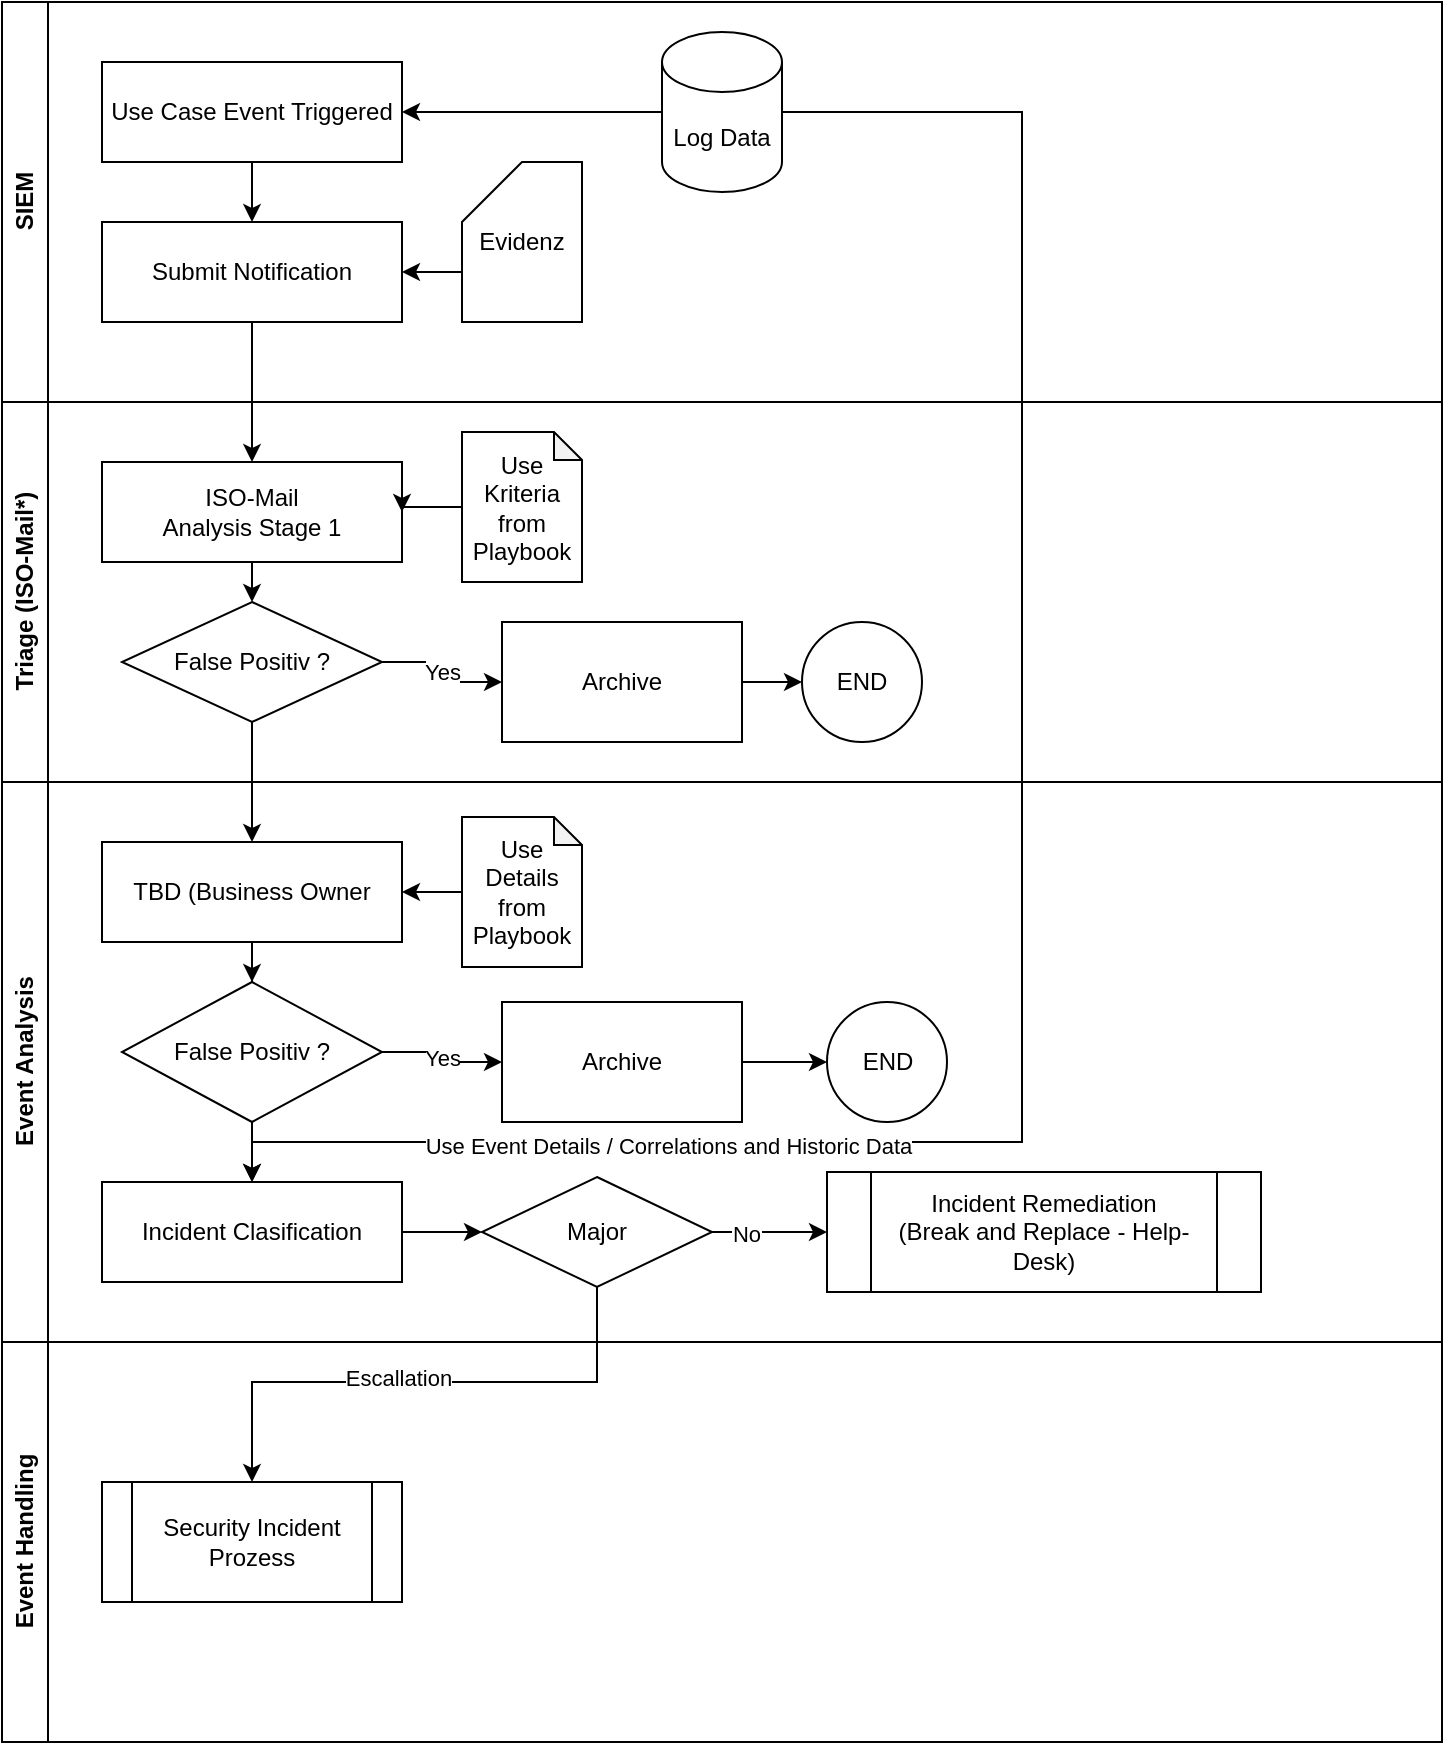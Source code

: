 <mxfile version="24.2.3" type="github">
  <diagram name="Page-1" id="40F3xFOu8TMAzaKEJhBd">
    <mxGraphModel dx="770" dy="502" grid="1" gridSize="10" guides="1" tooltips="1" connect="1" arrows="1" fold="1" page="1" pageScale="1" pageWidth="850" pageHeight="1100" math="0" shadow="0">
      <root>
        <mxCell id="0" />
        <mxCell id="1" parent="0" />
        <mxCell id="MS9MhjEfk2jpSJ9V4XVU-1" value="SIEM" style="swimlane;horizontal=0;whiteSpace=wrap;html=1;" vertex="1" parent="1">
          <mxGeometry x="40" y="80" width="720" height="200" as="geometry" />
        </mxCell>
        <mxCell id="MS9MhjEfk2jpSJ9V4XVU-2" value="Triage (ISO-Mail*)" style="swimlane;horizontal=0;whiteSpace=wrap;html=1;" vertex="1" parent="MS9MhjEfk2jpSJ9V4XVU-1">
          <mxGeometry y="200" width="720" height="190" as="geometry" />
        </mxCell>
        <mxCell id="MS9MhjEfk2jpSJ9V4XVU-17" style="edgeStyle=orthogonalEdgeStyle;rounded=0;orthogonalLoop=1;jettySize=auto;html=1;exitX=0.5;exitY=1;exitDx=0;exitDy=0;entryX=0.5;entryY=0;entryDx=0;entryDy=0;" edge="1" parent="MS9MhjEfk2jpSJ9V4XVU-2" source="MS9MhjEfk2jpSJ9V4XVU-7" target="MS9MhjEfk2jpSJ9V4XVU-12">
          <mxGeometry relative="1" as="geometry" />
        </mxCell>
        <mxCell id="MS9MhjEfk2jpSJ9V4XVU-7" value="ISO-Mail&lt;div&gt;Analysis Stage 1&lt;/div&gt;" style="rounded=0;whiteSpace=wrap;html=1;" vertex="1" parent="MS9MhjEfk2jpSJ9V4XVU-2">
          <mxGeometry x="50" y="30" width="150" height="50" as="geometry" />
        </mxCell>
        <mxCell id="MS9MhjEfk2jpSJ9V4XVU-18" value="Yes" style="edgeStyle=orthogonalEdgeStyle;rounded=0;orthogonalLoop=1;jettySize=auto;html=1;exitX=1;exitY=0.5;exitDx=0;exitDy=0;entryX=0;entryY=0.5;entryDx=0;entryDy=0;" edge="1" parent="MS9MhjEfk2jpSJ9V4XVU-2" source="MS9MhjEfk2jpSJ9V4XVU-12" target="MS9MhjEfk2jpSJ9V4XVU-13">
          <mxGeometry relative="1" as="geometry" />
        </mxCell>
        <mxCell id="MS9MhjEfk2jpSJ9V4XVU-12" value="False Positiv ?" style="rhombus;whiteSpace=wrap;html=1;" vertex="1" parent="MS9MhjEfk2jpSJ9V4XVU-2">
          <mxGeometry x="60" y="100" width="130" height="60" as="geometry" />
        </mxCell>
        <mxCell id="MS9MhjEfk2jpSJ9V4XVU-19" style="edgeStyle=orthogonalEdgeStyle;rounded=0;orthogonalLoop=1;jettySize=auto;html=1;exitX=1;exitY=0.5;exitDx=0;exitDy=0;entryX=0;entryY=0.5;entryDx=0;entryDy=0;" edge="1" parent="MS9MhjEfk2jpSJ9V4XVU-2" source="MS9MhjEfk2jpSJ9V4XVU-13" target="MS9MhjEfk2jpSJ9V4XVU-14">
          <mxGeometry relative="1" as="geometry" />
        </mxCell>
        <mxCell id="MS9MhjEfk2jpSJ9V4XVU-13" value="Archive" style="rounded=0;whiteSpace=wrap;html=1;" vertex="1" parent="MS9MhjEfk2jpSJ9V4XVU-2">
          <mxGeometry x="250" y="110" width="120" height="60" as="geometry" />
        </mxCell>
        <mxCell id="MS9MhjEfk2jpSJ9V4XVU-14" value="END" style="ellipse;whiteSpace=wrap;html=1;aspect=fixed;" vertex="1" parent="MS9MhjEfk2jpSJ9V4XVU-2">
          <mxGeometry x="400" y="110" width="60" height="60" as="geometry" />
        </mxCell>
        <mxCell id="MS9MhjEfk2jpSJ9V4XVU-27" style="edgeStyle=orthogonalEdgeStyle;rounded=0;orthogonalLoop=1;jettySize=auto;html=1;exitX=0;exitY=0.5;exitDx=0;exitDy=0;exitPerimeter=0;entryX=1;entryY=0.5;entryDx=0;entryDy=0;" edge="1" parent="MS9MhjEfk2jpSJ9V4XVU-2" source="MS9MhjEfk2jpSJ9V4XVU-25" target="MS9MhjEfk2jpSJ9V4XVU-7">
          <mxGeometry relative="1" as="geometry" />
        </mxCell>
        <mxCell id="MS9MhjEfk2jpSJ9V4XVU-25" value="Use Kriteria from Playbook" style="shape=note;whiteSpace=wrap;html=1;backgroundOutline=1;darkOpacity=0.05;size=14;" vertex="1" parent="MS9MhjEfk2jpSJ9V4XVU-2">
          <mxGeometry x="230" y="15" width="60" height="75" as="geometry" />
        </mxCell>
        <mxCell id="MS9MhjEfk2jpSJ9V4XVU-11" style="edgeStyle=orthogonalEdgeStyle;rounded=0;orthogonalLoop=1;jettySize=auto;html=1;exitX=0.5;exitY=1;exitDx=0;exitDy=0;entryX=0.5;entryY=0;entryDx=0;entryDy=0;" edge="1" parent="MS9MhjEfk2jpSJ9V4XVU-1" source="MS9MhjEfk2jpSJ9V4XVU-8" target="MS9MhjEfk2jpSJ9V4XVU-9">
          <mxGeometry relative="1" as="geometry" />
        </mxCell>
        <mxCell id="MS9MhjEfk2jpSJ9V4XVU-8" value="Use Case Event Triggered" style="rounded=0;whiteSpace=wrap;html=1;" vertex="1" parent="MS9MhjEfk2jpSJ9V4XVU-1">
          <mxGeometry x="50" y="30" width="150" height="50" as="geometry" />
        </mxCell>
        <mxCell id="MS9MhjEfk2jpSJ9V4XVU-16" style="edgeStyle=orthogonalEdgeStyle;rounded=0;orthogonalLoop=1;jettySize=auto;html=1;exitX=0.5;exitY=1;exitDx=0;exitDy=0;entryX=0.5;entryY=0;entryDx=0;entryDy=0;" edge="1" parent="MS9MhjEfk2jpSJ9V4XVU-1" source="MS9MhjEfk2jpSJ9V4XVU-9" target="MS9MhjEfk2jpSJ9V4XVU-7">
          <mxGeometry relative="1" as="geometry" />
        </mxCell>
        <mxCell id="MS9MhjEfk2jpSJ9V4XVU-9" value="Submit Notification" style="rounded=0;whiteSpace=wrap;html=1;" vertex="1" parent="MS9MhjEfk2jpSJ9V4XVU-1">
          <mxGeometry x="50" y="110" width="150" height="50" as="geometry" />
        </mxCell>
        <mxCell id="MS9MhjEfk2jpSJ9V4XVU-23" style="edgeStyle=orthogonalEdgeStyle;rounded=0;orthogonalLoop=1;jettySize=auto;html=1;exitX=0;exitY=0;exitDx=0;exitDy=55;exitPerimeter=0;entryX=1;entryY=0.5;entryDx=0;entryDy=0;" edge="1" parent="MS9MhjEfk2jpSJ9V4XVU-1" source="MS9MhjEfk2jpSJ9V4XVU-22" target="MS9MhjEfk2jpSJ9V4XVU-9">
          <mxGeometry relative="1" as="geometry" />
        </mxCell>
        <mxCell id="MS9MhjEfk2jpSJ9V4XVU-22" value="Evidenz" style="shape=card;whiteSpace=wrap;html=1;" vertex="1" parent="MS9MhjEfk2jpSJ9V4XVU-1">
          <mxGeometry x="230" y="80" width="60" height="80" as="geometry" />
        </mxCell>
        <mxCell id="MS9MhjEfk2jpSJ9V4XVU-35" style="edgeStyle=orthogonalEdgeStyle;rounded=0;orthogonalLoop=1;jettySize=auto;html=1;exitX=0;exitY=0.5;exitDx=0;exitDy=0;exitPerimeter=0;entryX=1;entryY=0.5;entryDx=0;entryDy=0;" edge="1" parent="MS9MhjEfk2jpSJ9V4XVU-1" source="MS9MhjEfk2jpSJ9V4XVU-34" target="MS9MhjEfk2jpSJ9V4XVU-8">
          <mxGeometry relative="1" as="geometry" />
        </mxCell>
        <mxCell id="MS9MhjEfk2jpSJ9V4XVU-34" value="Log Data" style="shape=cylinder3;whiteSpace=wrap;html=1;boundedLbl=1;backgroundOutline=1;size=15;" vertex="1" parent="MS9MhjEfk2jpSJ9V4XVU-1">
          <mxGeometry x="330" y="15" width="60" height="80" as="geometry" />
        </mxCell>
        <mxCell id="MS9MhjEfk2jpSJ9V4XVU-5" value="Event Analysis" style="swimlane;horizontal=0;whiteSpace=wrap;html=1;" vertex="1" parent="1">
          <mxGeometry x="40" y="470" width="720" height="280" as="geometry" />
        </mxCell>
        <mxCell id="MS9MhjEfk2jpSJ9V4XVU-6" value="Event Handling" style="swimlane;horizontal=0;whiteSpace=wrap;html=1;" vertex="1" parent="MS9MhjEfk2jpSJ9V4XVU-5">
          <mxGeometry y="280" width="720" height="200" as="geometry" />
        </mxCell>
        <mxCell id="MS9MhjEfk2jpSJ9V4XVU-54" value="Security Incident&lt;br&gt;Prozess" style="shape=process;whiteSpace=wrap;html=1;backgroundOutline=1;" vertex="1" parent="MS9MhjEfk2jpSJ9V4XVU-6">
          <mxGeometry x="50" y="70" width="150" height="60" as="geometry" />
        </mxCell>
        <mxCell id="MS9MhjEfk2jpSJ9V4XVU-36" style="edgeStyle=orthogonalEdgeStyle;rounded=0;orthogonalLoop=1;jettySize=auto;html=1;exitX=0.5;exitY=1;exitDx=0;exitDy=0;" edge="1" parent="MS9MhjEfk2jpSJ9V4XVU-5" source="MS9MhjEfk2jpSJ9V4XVU-20" target="MS9MhjEfk2jpSJ9V4XVU-31">
          <mxGeometry relative="1" as="geometry" />
        </mxCell>
        <mxCell id="MS9MhjEfk2jpSJ9V4XVU-20" value="TBD (Business Owner" style="rounded=0;whiteSpace=wrap;html=1;" vertex="1" parent="MS9MhjEfk2jpSJ9V4XVU-5">
          <mxGeometry x="50" y="30" width="150" height="50" as="geometry" />
        </mxCell>
        <mxCell id="MS9MhjEfk2jpSJ9V4XVU-28" style="edgeStyle=orthogonalEdgeStyle;rounded=0;orthogonalLoop=1;jettySize=auto;html=1;exitX=0;exitY=0.5;exitDx=0;exitDy=0;exitPerimeter=0;entryX=1;entryY=0.5;entryDx=0;entryDy=0;" edge="1" parent="MS9MhjEfk2jpSJ9V4XVU-5" source="MS9MhjEfk2jpSJ9V4XVU-26" target="MS9MhjEfk2jpSJ9V4XVU-20">
          <mxGeometry relative="1" as="geometry" />
        </mxCell>
        <mxCell id="MS9MhjEfk2jpSJ9V4XVU-26" value="Use Details from Playbook" style="shape=note;whiteSpace=wrap;html=1;backgroundOutline=1;darkOpacity=0.05;size=14;" vertex="1" parent="MS9MhjEfk2jpSJ9V4XVU-5">
          <mxGeometry x="230" y="17.5" width="60" height="75" as="geometry" />
        </mxCell>
        <mxCell id="MS9MhjEfk2jpSJ9V4XVU-30" value="Yes" style="edgeStyle=orthogonalEdgeStyle;rounded=0;orthogonalLoop=1;jettySize=auto;html=1;exitX=1;exitY=0.5;exitDx=0;exitDy=0;entryX=0;entryY=0.5;entryDx=0;entryDy=0;" edge="1" parent="MS9MhjEfk2jpSJ9V4XVU-5" source="MS9MhjEfk2jpSJ9V4XVU-31" target="MS9MhjEfk2jpSJ9V4XVU-32">
          <mxGeometry relative="1" as="geometry" />
        </mxCell>
        <mxCell id="MS9MhjEfk2jpSJ9V4XVU-40" style="edgeStyle=orthogonalEdgeStyle;rounded=0;orthogonalLoop=1;jettySize=auto;html=1;exitX=0.5;exitY=1;exitDx=0;exitDy=0;entryX=0.5;entryY=0;entryDx=0;entryDy=0;" edge="1" parent="MS9MhjEfk2jpSJ9V4XVU-5" source="MS9MhjEfk2jpSJ9V4XVU-31" target="MS9MhjEfk2jpSJ9V4XVU-38">
          <mxGeometry relative="1" as="geometry" />
        </mxCell>
        <mxCell id="MS9MhjEfk2jpSJ9V4XVU-31" value="False Positiv ?" style="rhombus;whiteSpace=wrap;html=1;" vertex="1" parent="MS9MhjEfk2jpSJ9V4XVU-5">
          <mxGeometry x="60" y="100" width="130" height="70" as="geometry" />
        </mxCell>
        <mxCell id="MS9MhjEfk2jpSJ9V4XVU-37" style="edgeStyle=orthogonalEdgeStyle;rounded=0;orthogonalLoop=1;jettySize=auto;html=1;exitX=1;exitY=0.5;exitDx=0;exitDy=0;entryX=0;entryY=0.5;entryDx=0;entryDy=0;" edge="1" parent="MS9MhjEfk2jpSJ9V4XVU-5" source="MS9MhjEfk2jpSJ9V4XVU-32" target="MS9MhjEfk2jpSJ9V4XVU-33">
          <mxGeometry relative="1" as="geometry" />
        </mxCell>
        <mxCell id="MS9MhjEfk2jpSJ9V4XVU-32" value="Archive" style="rounded=0;whiteSpace=wrap;html=1;" vertex="1" parent="MS9MhjEfk2jpSJ9V4XVU-5">
          <mxGeometry x="250" y="110" width="120" height="60" as="geometry" />
        </mxCell>
        <mxCell id="MS9MhjEfk2jpSJ9V4XVU-33" value="END" style="ellipse;whiteSpace=wrap;html=1;aspect=fixed;" vertex="1" parent="MS9MhjEfk2jpSJ9V4XVU-5">
          <mxGeometry x="412.5" y="110" width="60" height="60" as="geometry" />
        </mxCell>
        <mxCell id="MS9MhjEfk2jpSJ9V4XVU-42" style="edgeStyle=orthogonalEdgeStyle;rounded=0;orthogonalLoop=1;jettySize=auto;html=1;exitX=1;exitY=0.5;exitDx=0;exitDy=0;entryX=0;entryY=0.5;entryDx=0;entryDy=0;" edge="1" parent="MS9MhjEfk2jpSJ9V4XVU-5" source="MS9MhjEfk2jpSJ9V4XVU-38" target="MS9MhjEfk2jpSJ9V4XVU-41">
          <mxGeometry relative="1" as="geometry" />
        </mxCell>
        <mxCell id="MS9MhjEfk2jpSJ9V4XVU-38" value="Incident Clasification" style="rounded=0;whiteSpace=wrap;html=1;" vertex="1" parent="MS9MhjEfk2jpSJ9V4XVU-5">
          <mxGeometry x="50" y="200" width="150" height="50" as="geometry" />
        </mxCell>
        <mxCell id="MS9MhjEfk2jpSJ9V4XVU-44" style="edgeStyle=orthogonalEdgeStyle;rounded=0;orthogonalLoop=1;jettySize=auto;html=1;exitX=1;exitY=0.5;exitDx=0;exitDy=0;entryX=0;entryY=0.5;entryDx=0;entryDy=0;" edge="1" parent="MS9MhjEfk2jpSJ9V4XVU-5" source="MS9MhjEfk2jpSJ9V4XVU-41" target="MS9MhjEfk2jpSJ9V4XVU-51">
          <mxGeometry relative="1" as="geometry">
            <mxPoint x="410" y="225" as="targetPoint" />
          </mxGeometry>
        </mxCell>
        <mxCell id="MS9MhjEfk2jpSJ9V4XVU-45" value="No" style="edgeLabel;html=1;align=center;verticalAlign=middle;resizable=0;points=[];" vertex="1" connectable="0" parent="MS9MhjEfk2jpSJ9V4XVU-44">
          <mxGeometry x="-0.417" y="-1" relative="1" as="geometry">
            <mxPoint as="offset" />
          </mxGeometry>
        </mxCell>
        <mxCell id="MS9MhjEfk2jpSJ9V4XVU-55" style="edgeStyle=orthogonalEdgeStyle;rounded=0;orthogonalLoop=1;jettySize=auto;html=1;exitX=0.5;exitY=1;exitDx=0;exitDy=0;entryX=0.5;entryY=0;entryDx=0;entryDy=0;" edge="1" parent="MS9MhjEfk2jpSJ9V4XVU-5" source="MS9MhjEfk2jpSJ9V4XVU-41" target="MS9MhjEfk2jpSJ9V4XVU-54">
          <mxGeometry relative="1" as="geometry">
            <Array as="points">
              <mxPoint x="298" y="300" />
              <mxPoint x="125" y="300" />
            </Array>
          </mxGeometry>
        </mxCell>
        <mxCell id="MS9MhjEfk2jpSJ9V4XVU-56" value="Escallation" style="edgeLabel;html=1;align=center;verticalAlign=middle;resizable=0;points=[];" vertex="1" connectable="0" parent="MS9MhjEfk2jpSJ9V4XVU-55">
          <mxGeometry x="0.088" y="-2" relative="1" as="geometry">
            <mxPoint as="offset" />
          </mxGeometry>
        </mxCell>
        <mxCell id="MS9MhjEfk2jpSJ9V4XVU-41" value="Major" style="rhombus;whiteSpace=wrap;html=1;" vertex="1" parent="MS9MhjEfk2jpSJ9V4XVU-5">
          <mxGeometry x="240" y="197.5" width="115" height="55" as="geometry" />
        </mxCell>
        <mxCell id="MS9MhjEfk2jpSJ9V4XVU-51" value="Incident Remediation&lt;br&gt;(Break and Replace - Help-Desk)" style="shape=process;whiteSpace=wrap;html=1;backgroundOutline=1;" vertex="1" parent="MS9MhjEfk2jpSJ9V4XVU-5">
          <mxGeometry x="412.5" y="195" width="217" height="60" as="geometry" />
        </mxCell>
        <mxCell id="MS9MhjEfk2jpSJ9V4XVU-21" style="edgeStyle=orthogonalEdgeStyle;rounded=0;orthogonalLoop=1;jettySize=auto;html=1;exitX=0.5;exitY=1;exitDx=0;exitDy=0;entryX=0.5;entryY=0;entryDx=0;entryDy=0;" edge="1" parent="1" source="MS9MhjEfk2jpSJ9V4XVU-12" target="MS9MhjEfk2jpSJ9V4XVU-20">
          <mxGeometry relative="1" as="geometry" />
        </mxCell>
        <mxCell id="MS9MhjEfk2jpSJ9V4XVU-46" style="edgeStyle=orthogonalEdgeStyle;rounded=0;orthogonalLoop=1;jettySize=auto;html=1;exitX=1;exitY=0.5;exitDx=0;exitDy=0;exitPerimeter=0;entryX=0.5;entryY=0;entryDx=0;entryDy=0;" edge="1" parent="1" source="MS9MhjEfk2jpSJ9V4XVU-34" target="MS9MhjEfk2jpSJ9V4XVU-38">
          <mxGeometry relative="1" as="geometry">
            <Array as="points">
              <mxPoint x="550" y="135" />
              <mxPoint x="550" y="650" />
              <mxPoint x="165" y="650" />
            </Array>
          </mxGeometry>
        </mxCell>
        <mxCell id="MS9MhjEfk2jpSJ9V4XVU-47" value="Use Event Details / Correlations and Historic Data" style="edgeLabel;html=1;align=center;verticalAlign=middle;resizable=0;points=[];" vertex="1" connectable="0" parent="MS9MhjEfk2jpSJ9V4XVU-46">
          <mxGeometry x="0.562" y="2" relative="1" as="geometry">
            <mxPoint as="offset" />
          </mxGeometry>
        </mxCell>
      </root>
    </mxGraphModel>
  </diagram>
</mxfile>

